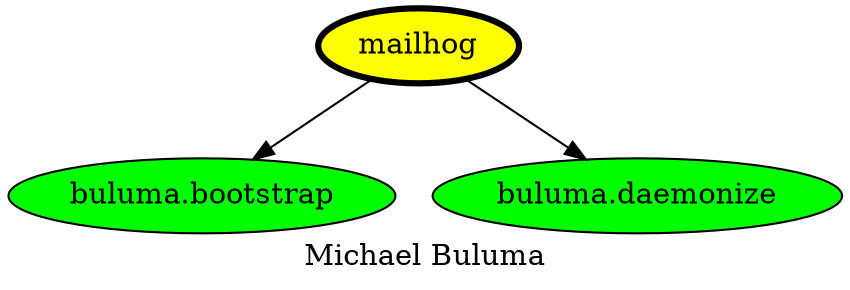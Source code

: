digraph PhiloDilemma {
  label = "Michael Buluma" ;
  overlap=false
  {
    "mailhog" [fillcolor=yellow style=filled penwidth=3]
    "buluma.bootstrap" [fillcolor=green style=filled]
    "buluma.daemonize" [fillcolor=green style=filled]
  }
  "mailhog" -> "buluma.bootstrap"
  "mailhog" -> "buluma.daemonize"
}
